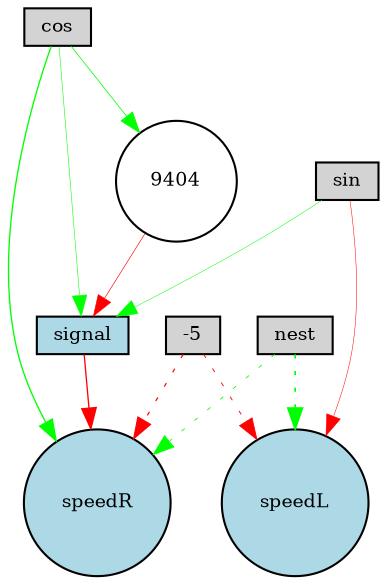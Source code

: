 digraph {
	node [fontsize=9 height=0.2 shape=circle width=0.2]
	cos [fillcolor=lightgray shape=box style=filled]
	sin [fillcolor=lightgray shape=box style=filled]
	nest [fillcolor=lightgray shape=box style=filled]
	signal [fillcolor=lightgray shape=box style=filled]
	-5 [fillcolor=lightgray shape=box style=filled]
	speedL [fillcolor=lightblue style=filled]
	speedR [fillcolor=lightblue style=filled]
	signal [fillcolor=lightblue style=filled]
	9404 [fillcolor=white style=filled]
	-5 -> speedL [color=red penwidth=0.43593339484667715 style=dotted]
	nest -> speedR [color=green penwidth=0.39898561287621415 style=dotted]
	cos -> speedR [color=green penwidth=0.6353419641685027 style=solid]
	-5 -> speedR [color=red penwidth=0.5767594144587179 style=dotted]
	signal -> speedR [color=red penwidth=0.6271666673872741 style=solid]
	sin -> speedL [color=red penwidth=0.24217725395114761 style=solid]
	cos -> signal [color=green penwidth=0.25839424784496196 style=solid]
	cos -> 9404 [color=green penwidth=0.3652812630711475 style=solid]
	sin -> signal [color=green penwidth=0.23947210168995134 style=solid]
	nest -> speedL [color=green penwidth=0.8140116357839224 style=dotted]
	9404 -> signal [color=red penwidth=0.3017696358187865 style=solid]
}
